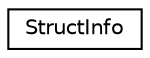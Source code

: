 digraph "Graphical Class Hierarchy"
{
 // LATEX_PDF_SIZE
  edge [fontname="Helvetica",fontsize="10",labelfontname="Helvetica",labelfontsize="10"];
  node [fontname="Helvetica",fontsize="10",shape=record];
  rankdir="LR";
  Node0 [label="StructInfo",height=0.2,width=0.4,color="black", fillcolor="white", style="filled",URL="$structStructInfo.html",tooltip=" "];
}
